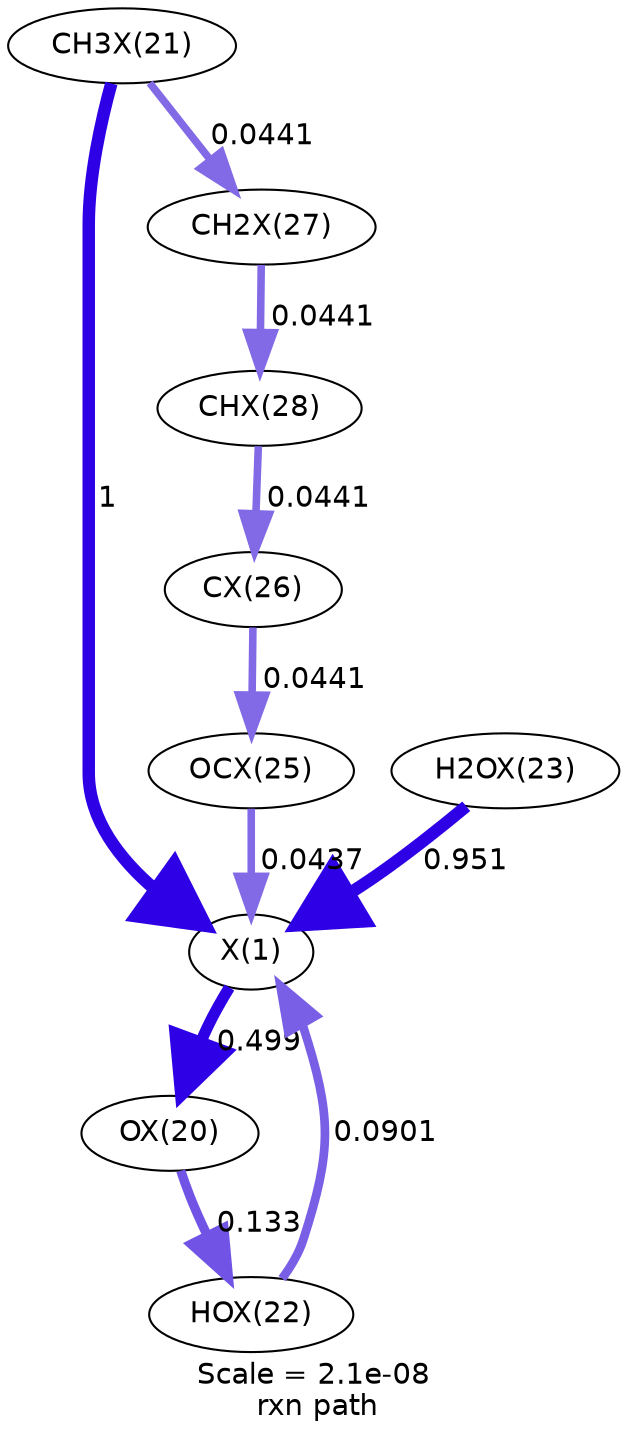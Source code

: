 digraph reaction_paths {
center=1;
s22 -> s24[fontname="Helvetica", style="setlinewidth(5.47)", arrowsize=2.74, color="0.7, 0.999, 0.9"
, label=" 0.499"];
s25 -> s22[fontname="Helvetica", style="setlinewidth(6)", arrowsize=3, color="0.7, 1.5, 0.9"
, label=" 1"];
s26 -> s22[fontname="Helvetica", style="setlinewidth(4.18)", arrowsize=2.09, color="0.7, 0.59, 0.9"
, label=" 0.0901"];
s27 -> s22[fontname="Helvetica", style="setlinewidth(5.96)", arrowsize=2.98, color="0.7, 1.45, 0.9"
, label=" 0.951"];
s29 -> s22[fontname="Helvetica", style="setlinewidth(3.64)", arrowsize=1.82, color="0.7, 0.544, 0.9"
, label=" 0.0437"];
s24 -> s26[fontname="Helvetica", style="setlinewidth(4.48)", arrowsize=2.24, color="0.7, 0.633, 0.9"
, label=" 0.133"];
s25 -> s31[fontname="Helvetica", style="setlinewidth(3.64)", arrowsize=1.82, color="0.7, 0.544, 0.9"
, label=" 0.0441"];
s31 -> s32[fontname="Helvetica", style="setlinewidth(3.64)", arrowsize=1.82, color="0.7, 0.544, 0.9"
, label=" 0.0441"];
s32 -> s30[fontname="Helvetica", style="setlinewidth(3.64)", arrowsize=1.82, color="0.7, 0.544, 0.9"
, label=" 0.0441"];
s30 -> s29[fontname="Helvetica", style="setlinewidth(3.64)", arrowsize=1.82, color="0.7, 0.544, 0.9"
, label=" 0.0441"];
s22 [ fontname="Helvetica", label="X(1)"];
s24 [ fontname="Helvetica", label="OX(20)"];
s25 [ fontname="Helvetica", label="CH3X(21)"];
s26 [ fontname="Helvetica", label="HOX(22)"];
s27 [ fontname="Helvetica", label="H2OX(23)"];
s29 [ fontname="Helvetica", label="OCX(25)"];
s30 [ fontname="Helvetica", label="CX(26)"];
s31 [ fontname="Helvetica", label="CH2X(27)"];
s32 [ fontname="Helvetica", label="CHX(28)"];
 label = "Scale = 2.1e-08\l rxn path";
 fontname = "Helvetica";
}
